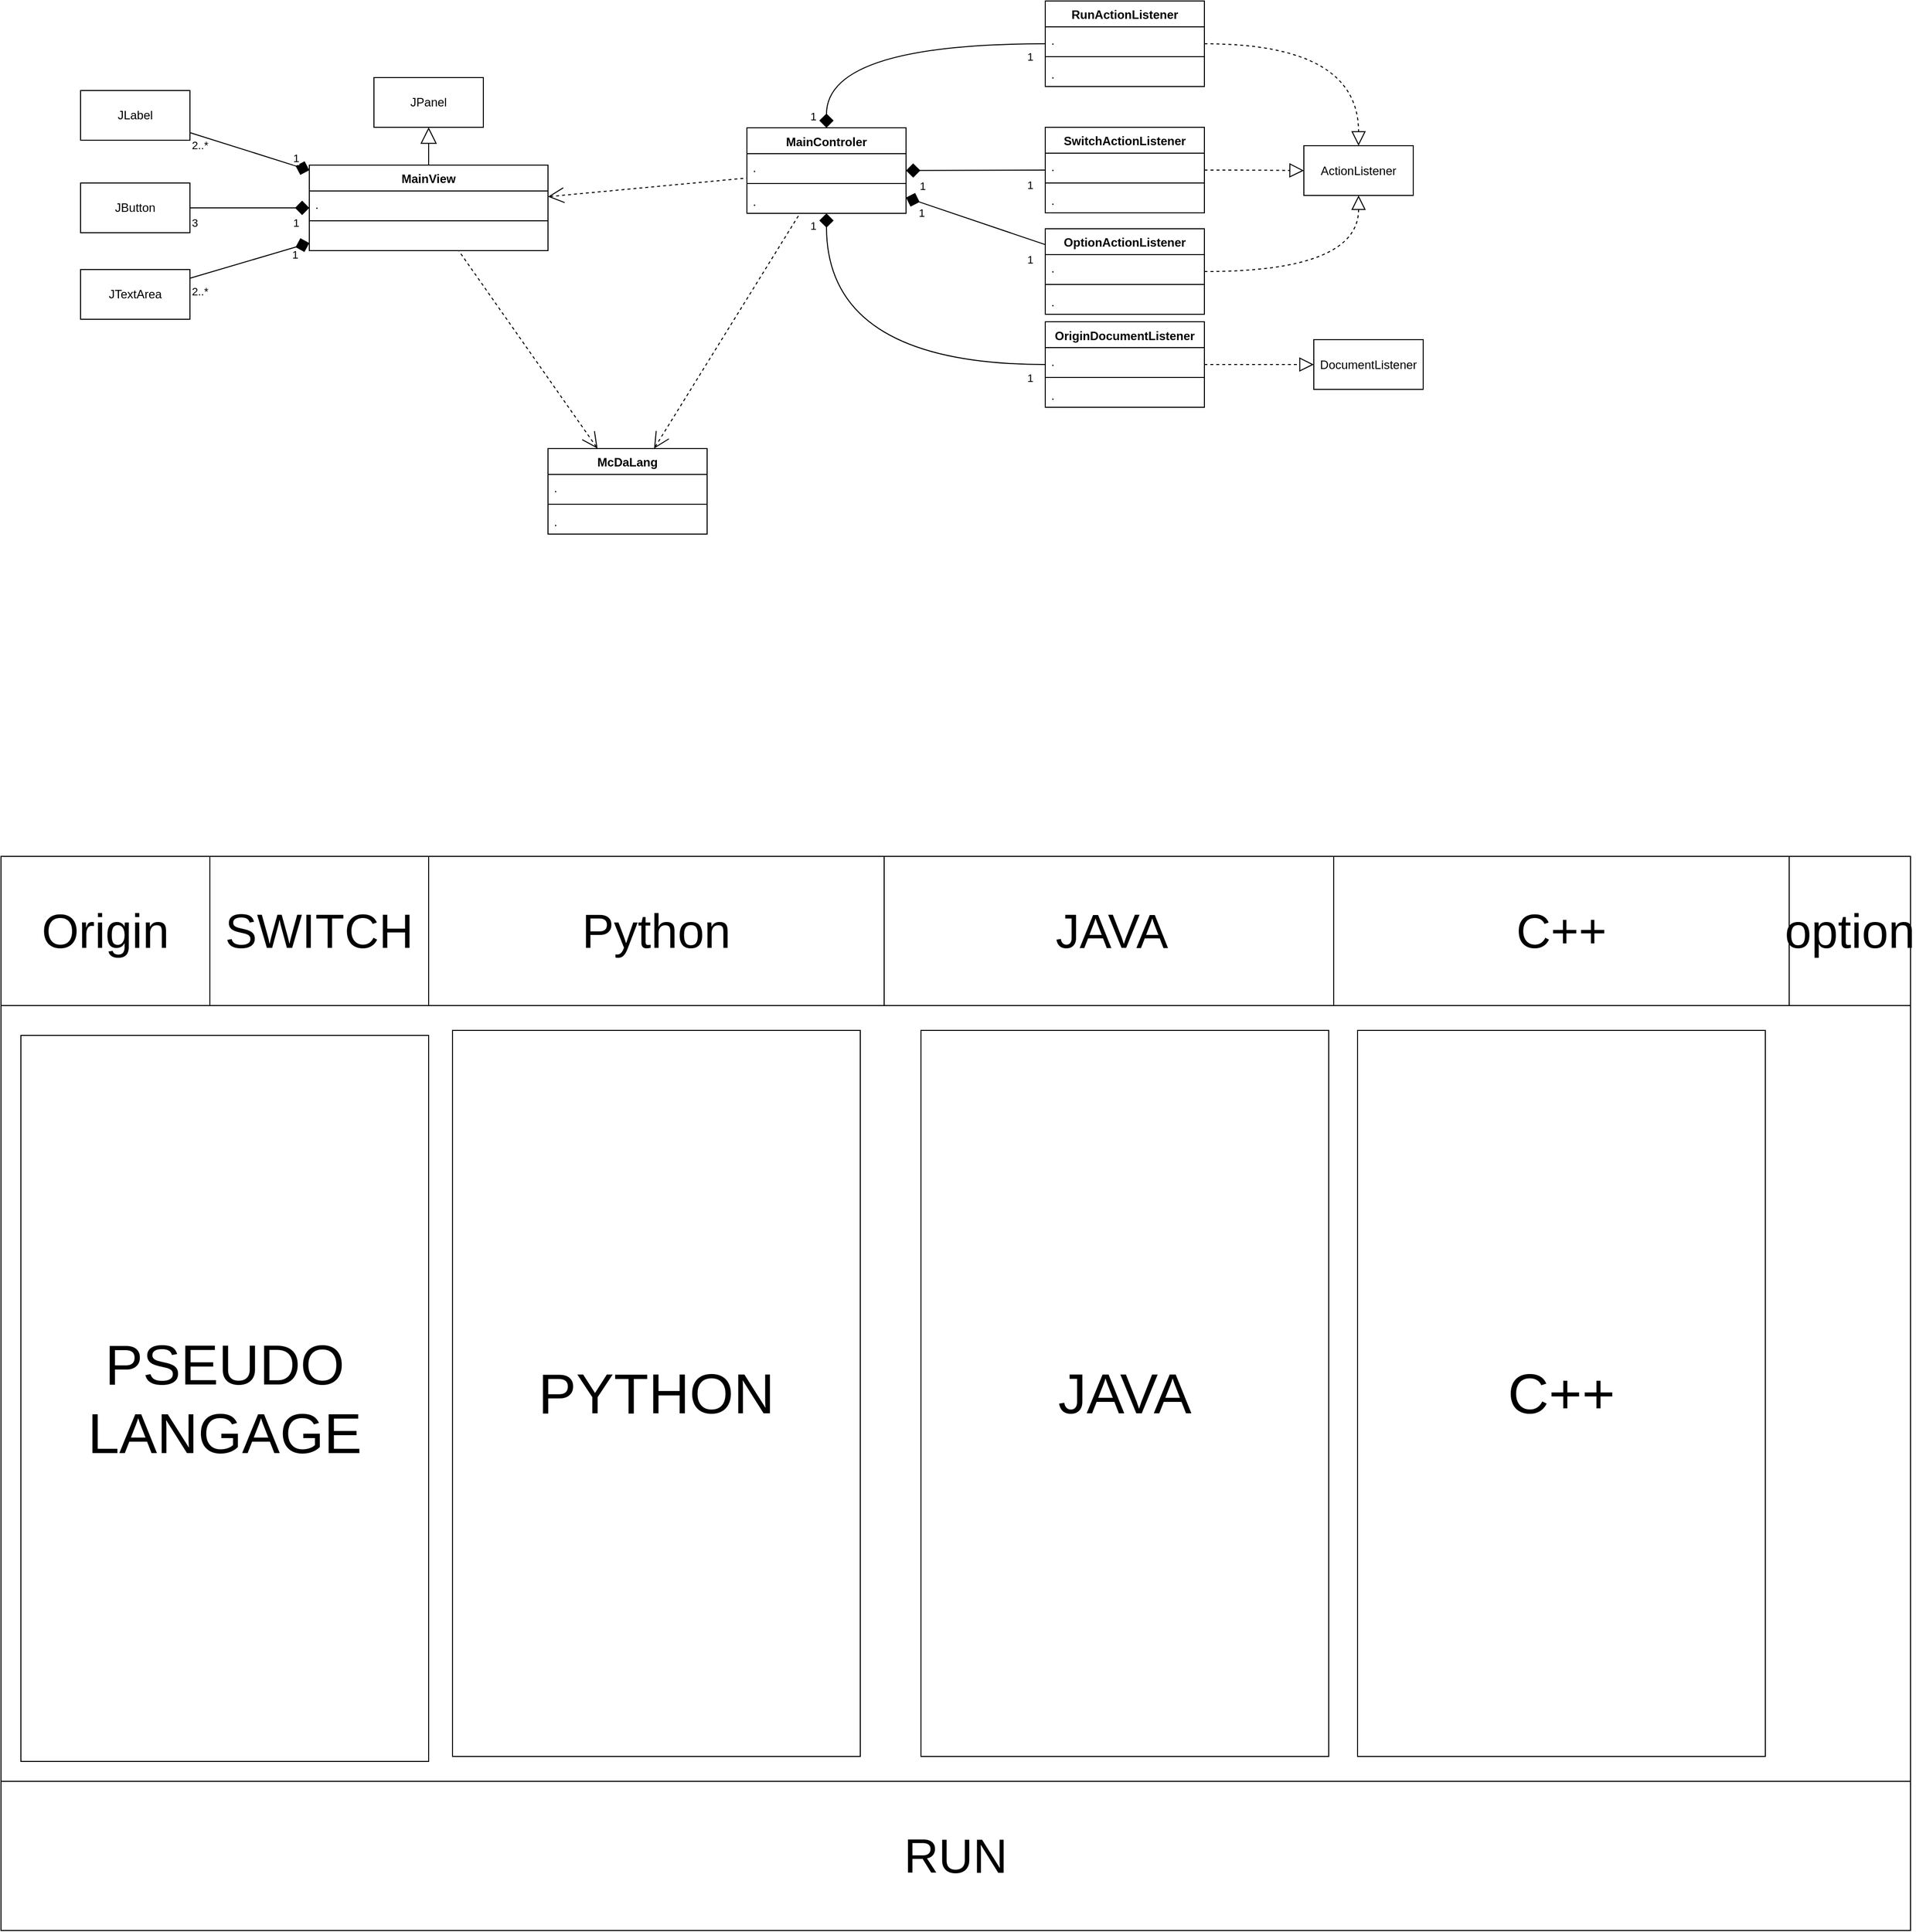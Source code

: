 <mxfile version="26.0.16">
  <diagram name="Page-1" id="kA2rM4WstIDJVsflA-c7">
    <mxGraphModel dx="519" dy="986" grid="1" gridSize="10" guides="1" tooltips="1" connect="1" arrows="1" fold="1" page="1" pageScale="1" pageWidth="827" pageHeight="1169" math="0" shadow="0">
      <root>
        <mxCell id="0" />
        <mxCell id="1" parent="0" />
        <mxCell id="Ok_GLmIAVmcswBJtBPfv-15" value="MainView" style="swimlane;fontStyle=1;align=center;verticalAlign=top;childLayout=stackLayout;horizontal=1;startSize=26;horizontalStack=0;resizeParent=1;resizeParentMax=0;resizeLast=0;collapsible=1;marginBottom=0;whiteSpace=wrap;html=1;" parent="1" vertex="1">
          <mxGeometry x="400" y="165" width="240" height="86" as="geometry" />
        </mxCell>
        <mxCell id="Ok_GLmIAVmcswBJtBPfv-20" value="." style="text;strokeColor=none;fillColor=none;align=left;verticalAlign=top;spacingLeft=4;spacingRight=4;overflow=hidden;rotatable=0;points=[[0,0.5],[1,0.5]];portConstraint=eastwest;whiteSpace=wrap;html=1;" parent="Ok_GLmIAVmcswBJtBPfv-15" vertex="1">
          <mxGeometry y="26" width="240" height="26" as="geometry" />
        </mxCell>
        <mxCell id="Ok_GLmIAVmcswBJtBPfv-17" value="" style="line;strokeWidth=1;fillColor=none;align=left;verticalAlign=middle;spacingTop=-1;spacingLeft=3;spacingRight=3;rotatable=0;labelPosition=right;points=[];portConstraint=eastwest;strokeColor=inherit;" parent="Ok_GLmIAVmcswBJtBPfv-15" vertex="1">
          <mxGeometry y="52" width="240" height="8" as="geometry" />
        </mxCell>
        <mxCell id="Ok_GLmIAVmcswBJtBPfv-24" style="text;strokeColor=none;fillColor=none;align=left;verticalAlign=top;spacingLeft=4;spacingRight=4;overflow=hidden;rotatable=0;points=[[0,0.5],[1,0.5]];portConstraint=eastwest;whiteSpace=wrap;html=1;" parent="Ok_GLmIAVmcswBJtBPfv-15" vertex="1">
          <mxGeometry y="60" width="240" height="26" as="geometry" />
        </mxCell>
        <mxCell id="_7z-RG3UbTYtQ728K_5n-1" value="JLabel" style="html=1;whiteSpace=wrap;" parent="1" vertex="1">
          <mxGeometry x="170" y="90" width="110" height="50" as="geometry" />
        </mxCell>
        <mxCell id="_7z-RG3UbTYtQ728K_5n-2" value="JTextArea" style="html=1;whiteSpace=wrap;" parent="1" vertex="1">
          <mxGeometry x="170" y="270" width="110" height="50" as="geometry" />
        </mxCell>
        <mxCell id="_7z-RG3UbTYtQ728K_5n-3" value="JButton" style="html=1;whiteSpace=wrap;" parent="1" vertex="1">
          <mxGeometry x="170" y="183" width="110" height="50" as="geometry" />
        </mxCell>
        <mxCell id="_7z-RG3UbTYtQ728K_5n-7" value="MainControler" style="swimlane;fontStyle=1;align=center;verticalAlign=top;childLayout=stackLayout;horizontal=1;startSize=26;horizontalStack=0;resizeParent=1;resizeParentMax=0;resizeLast=0;collapsible=1;marginBottom=0;whiteSpace=wrap;html=1;" parent="1" vertex="1">
          <mxGeometry x="840" y="127.5" width="160" height="86" as="geometry" />
        </mxCell>
        <mxCell id="_7z-RG3UbTYtQ728K_5n-8" value="." style="text;strokeColor=none;fillColor=none;align=left;verticalAlign=top;spacingLeft=4;spacingRight=4;overflow=hidden;rotatable=0;points=[[0,0.5],[1,0.5]];portConstraint=eastwest;whiteSpace=wrap;html=1;" parent="_7z-RG3UbTYtQ728K_5n-7" vertex="1">
          <mxGeometry y="26" width="160" height="26" as="geometry" />
        </mxCell>
        <mxCell id="_7z-RG3UbTYtQ728K_5n-9" value="" style="line;strokeWidth=1;fillColor=none;align=left;verticalAlign=middle;spacingTop=-1;spacingLeft=3;spacingRight=3;rotatable=0;labelPosition=right;points=[];portConstraint=eastwest;strokeColor=inherit;" parent="_7z-RG3UbTYtQ728K_5n-7" vertex="1">
          <mxGeometry y="52" width="160" height="8" as="geometry" />
        </mxCell>
        <mxCell id="_7z-RG3UbTYtQ728K_5n-10" value="." style="text;strokeColor=none;fillColor=none;align=left;verticalAlign=top;spacingLeft=4;spacingRight=4;overflow=hidden;rotatable=0;points=[[0,0.5],[1,0.5]];portConstraint=eastwest;whiteSpace=wrap;html=1;" parent="_7z-RG3UbTYtQ728K_5n-7" vertex="1">
          <mxGeometry y="60" width="160" height="26" as="geometry" />
        </mxCell>
        <mxCell id="_7z-RG3UbTYtQ728K_5n-11" value="RunActionListener" style="swimlane;fontStyle=1;align=center;verticalAlign=top;childLayout=stackLayout;horizontal=1;startSize=26;horizontalStack=0;resizeParent=1;resizeParentMax=0;resizeLast=0;collapsible=1;marginBottom=0;whiteSpace=wrap;html=1;" parent="1" vertex="1">
          <mxGeometry x="1140" width="160" height="86" as="geometry" />
        </mxCell>
        <mxCell id="_7z-RG3UbTYtQ728K_5n-12" value="." style="text;strokeColor=none;fillColor=none;align=left;verticalAlign=top;spacingLeft=4;spacingRight=4;overflow=hidden;rotatable=0;points=[[0,0.5],[1,0.5]];portConstraint=eastwest;whiteSpace=wrap;html=1;" parent="_7z-RG3UbTYtQ728K_5n-11" vertex="1">
          <mxGeometry y="26" width="160" height="26" as="geometry" />
        </mxCell>
        <mxCell id="_7z-RG3UbTYtQ728K_5n-13" value="" style="line;strokeWidth=1;fillColor=none;align=left;verticalAlign=middle;spacingTop=-1;spacingLeft=3;spacingRight=3;rotatable=0;labelPosition=right;points=[];portConstraint=eastwest;strokeColor=inherit;" parent="_7z-RG3UbTYtQ728K_5n-11" vertex="1">
          <mxGeometry y="52" width="160" height="8" as="geometry" />
        </mxCell>
        <mxCell id="_7z-RG3UbTYtQ728K_5n-14" value="." style="text;strokeColor=none;fillColor=none;align=left;verticalAlign=top;spacingLeft=4;spacingRight=4;overflow=hidden;rotatable=0;points=[[0,0.5],[1,0.5]];portConstraint=eastwest;whiteSpace=wrap;html=1;" parent="_7z-RG3UbTYtQ728K_5n-11" vertex="1">
          <mxGeometry y="60" width="160" height="26" as="geometry" />
        </mxCell>
        <mxCell id="_7z-RG3UbTYtQ728K_5n-15" value="SwitchActionListener" style="swimlane;fontStyle=1;align=center;verticalAlign=top;childLayout=stackLayout;horizontal=1;startSize=26;horizontalStack=0;resizeParent=1;resizeParentMax=0;resizeLast=0;collapsible=1;marginBottom=0;whiteSpace=wrap;html=1;" parent="1" vertex="1">
          <mxGeometry x="1140" y="127" width="160" height="86" as="geometry" />
        </mxCell>
        <mxCell id="_7z-RG3UbTYtQ728K_5n-16" value="." style="text;strokeColor=none;fillColor=none;align=left;verticalAlign=top;spacingLeft=4;spacingRight=4;overflow=hidden;rotatable=0;points=[[0,0.5],[1,0.5]];portConstraint=eastwest;whiteSpace=wrap;html=1;" parent="_7z-RG3UbTYtQ728K_5n-15" vertex="1">
          <mxGeometry y="26" width="160" height="26" as="geometry" />
        </mxCell>
        <mxCell id="_7z-RG3UbTYtQ728K_5n-17" value="" style="line;strokeWidth=1;fillColor=none;align=left;verticalAlign=middle;spacingTop=-1;spacingLeft=3;spacingRight=3;rotatable=0;labelPosition=right;points=[];portConstraint=eastwest;strokeColor=inherit;" parent="_7z-RG3UbTYtQ728K_5n-15" vertex="1">
          <mxGeometry y="52" width="160" height="8" as="geometry" />
        </mxCell>
        <mxCell id="_7z-RG3UbTYtQ728K_5n-18" value="." style="text;strokeColor=none;fillColor=none;align=left;verticalAlign=top;spacingLeft=4;spacingRight=4;overflow=hidden;rotatable=0;points=[[0,0.5],[1,0.5]];portConstraint=eastwest;whiteSpace=wrap;html=1;" parent="_7z-RG3UbTYtQ728K_5n-15" vertex="1">
          <mxGeometry y="60" width="160" height="26" as="geometry" />
        </mxCell>
        <mxCell id="_7z-RG3UbTYtQ728K_5n-19" value="OriginDocumentListener" style="swimlane;fontStyle=1;align=center;verticalAlign=top;childLayout=stackLayout;horizontal=1;startSize=26;horizontalStack=0;resizeParent=1;resizeParentMax=0;resizeLast=0;collapsible=1;marginBottom=0;whiteSpace=wrap;html=1;" parent="1" vertex="1">
          <mxGeometry x="1140" y="322.5" width="160" height="86" as="geometry" />
        </mxCell>
        <mxCell id="_7z-RG3UbTYtQ728K_5n-20" value="." style="text;strokeColor=none;fillColor=none;align=left;verticalAlign=top;spacingLeft=4;spacingRight=4;overflow=hidden;rotatable=0;points=[[0,0.5],[1,0.5]];portConstraint=eastwest;whiteSpace=wrap;html=1;" parent="_7z-RG3UbTYtQ728K_5n-19" vertex="1">
          <mxGeometry y="26" width="160" height="26" as="geometry" />
        </mxCell>
        <mxCell id="_7z-RG3UbTYtQ728K_5n-21" value="" style="line;strokeWidth=1;fillColor=none;align=left;verticalAlign=middle;spacingTop=-1;spacingLeft=3;spacingRight=3;rotatable=0;labelPosition=right;points=[];portConstraint=eastwest;strokeColor=inherit;" parent="_7z-RG3UbTYtQ728K_5n-19" vertex="1">
          <mxGeometry y="52" width="160" height="8" as="geometry" />
        </mxCell>
        <mxCell id="_7z-RG3UbTYtQ728K_5n-22" value="." style="text;strokeColor=none;fillColor=none;align=left;verticalAlign=top;spacingLeft=4;spacingRight=4;overflow=hidden;rotatable=0;points=[[0,0.5],[1,0.5]];portConstraint=eastwest;whiteSpace=wrap;html=1;" parent="_7z-RG3UbTYtQ728K_5n-19" vertex="1">
          <mxGeometry y="60" width="160" height="26" as="geometry" />
        </mxCell>
        <mxCell id="_7z-RG3UbTYtQ728K_5n-24" value="ActionListener" style="html=1;whiteSpace=wrap;" parent="1" vertex="1">
          <mxGeometry x="1400" y="145.5" width="110" height="50" as="geometry" />
        </mxCell>
        <mxCell id="_7z-RG3UbTYtQ728K_5n-25" value="DocumentListener" style="html=1;whiteSpace=wrap;" parent="1" vertex="1">
          <mxGeometry x="1410" y="340.5" width="110" height="50" as="geometry" />
        </mxCell>
        <mxCell id="_7z-RG3UbTYtQ728K_5n-39" value="" style="endArrow=diamond;html=1;endSize=12;startArrow=none;startSize=14;startFill=0;rounded=0;endFill=1;" parent="1" source="_7z-RG3UbTYtQ728K_5n-1" target="Ok_GLmIAVmcswBJtBPfv-15" edge="1">
          <mxGeometry relative="1" as="geometry">
            <mxPoint x="370" y="300" as="sourcePoint" />
            <mxPoint x="530" y="300" as="targetPoint" />
          </mxGeometry>
        </mxCell>
        <mxCell id="_7z-RG3UbTYtQ728K_5n-40" value="2..*" style="edgeLabel;resizable=0;html=1;align=left;verticalAlign=top;" parent="_7z-RG3UbTYtQ728K_5n-39" connectable="0" vertex="1">
          <mxGeometry x="-1" relative="1" as="geometry" />
        </mxCell>
        <mxCell id="_7z-RG3UbTYtQ728K_5n-41" value="1" style="edgeLabel;resizable=0;html=1;align=right;verticalAlign=top;" parent="_7z-RG3UbTYtQ728K_5n-39" connectable="0" vertex="1">
          <mxGeometry x="1" relative="1" as="geometry">
            <mxPoint x="-10" y="-25" as="offset" />
          </mxGeometry>
        </mxCell>
        <mxCell id="_7z-RG3UbTYtQ728K_5n-43" value="" style="endArrow=diamond;html=1;endSize=12;startArrow=none;startSize=14;startFill=0;rounded=0;endFill=1;" parent="1" source="_7z-RG3UbTYtQ728K_5n-3" target="Ok_GLmIAVmcswBJtBPfv-15" edge="1">
          <mxGeometry relative="1" as="geometry">
            <mxPoint x="290" y="125" as="sourcePoint" />
            <mxPoint x="530" y="175" as="targetPoint" />
          </mxGeometry>
        </mxCell>
        <mxCell id="_7z-RG3UbTYtQ728K_5n-44" value="3" style="edgeLabel;resizable=0;html=1;align=left;verticalAlign=top;" parent="_7z-RG3UbTYtQ728K_5n-43" connectable="0" vertex="1">
          <mxGeometry x="-1" relative="1" as="geometry">
            <mxPoint y="2" as="offset" />
          </mxGeometry>
        </mxCell>
        <mxCell id="_7z-RG3UbTYtQ728K_5n-45" value="1" style="edgeLabel;resizable=0;html=1;align=right;verticalAlign=top;" parent="_7z-RG3UbTYtQ728K_5n-43" connectable="0" vertex="1">
          <mxGeometry x="1" relative="1" as="geometry">
            <mxPoint x="-10" y="2" as="offset" />
          </mxGeometry>
        </mxCell>
        <mxCell id="_7z-RG3UbTYtQ728K_5n-46" value="" style="endArrow=diamond;html=1;endSize=12;startArrow=none;startSize=14;startFill=0;rounded=0;endFill=1;" parent="1" source="_7z-RG3UbTYtQ728K_5n-2" target="Ok_GLmIAVmcswBJtBPfv-15" edge="1">
          <mxGeometry relative="1" as="geometry">
            <mxPoint x="290" y="125" as="sourcePoint" />
            <mxPoint x="530" y="175" as="targetPoint" />
          </mxGeometry>
        </mxCell>
        <mxCell id="_7z-RG3UbTYtQ728K_5n-47" value="2..*" style="edgeLabel;resizable=0;html=1;align=left;verticalAlign=top;" parent="_7z-RG3UbTYtQ728K_5n-46" connectable="0" vertex="1">
          <mxGeometry x="-1" relative="1" as="geometry" />
        </mxCell>
        <mxCell id="_7z-RG3UbTYtQ728K_5n-48" value="1" style="edgeLabel;resizable=0;html=1;align=right;verticalAlign=top;" parent="_7z-RG3UbTYtQ728K_5n-46" connectable="0" vertex="1">
          <mxGeometry x="1" relative="1" as="geometry">
            <mxPoint x="-10" y="-1" as="offset" />
          </mxGeometry>
        </mxCell>
        <mxCell id="_7z-RG3UbTYtQ728K_5n-49" value="" style="endArrow=diamond;html=1;endSize=12;startArrow=none;startSize=14;startFill=0;rounded=0;endFill=1;edgeStyle=orthogonalEdgeStyle;curved=1;" parent="1" source="_7z-RG3UbTYtQ728K_5n-11" target="_7z-RG3UbTYtQ728K_5n-7" edge="1">
          <mxGeometry relative="1" as="geometry">
            <mxPoint x="420" y="87.5" as="sourcePoint" />
            <mxPoint x="660" y="137.5" as="targetPoint" />
          </mxGeometry>
        </mxCell>
        <mxCell id="_7z-RG3UbTYtQ728K_5n-50" value="1" style="edgeLabel;resizable=0;html=1;align=left;verticalAlign=top;" parent="_7z-RG3UbTYtQ728K_5n-49" connectable="0" vertex="1">
          <mxGeometry x="-1" relative="1" as="geometry">
            <mxPoint x="-20" as="offset" />
          </mxGeometry>
        </mxCell>
        <mxCell id="_7z-RG3UbTYtQ728K_5n-51" value="1" style="edgeLabel;resizable=0;html=1;align=right;verticalAlign=top;" parent="_7z-RG3UbTYtQ728K_5n-49" connectable="0" vertex="1">
          <mxGeometry x="1" relative="1" as="geometry">
            <mxPoint x="-10" y="-25" as="offset" />
          </mxGeometry>
        </mxCell>
        <mxCell id="_7z-RG3UbTYtQ728K_5n-52" value="" style="endArrow=diamond;html=1;endSize=12;startArrow=none;startSize=14;startFill=0;rounded=0;endFill=1;edgeStyle=orthogonalEdgeStyle;curved=1;" parent="1" source="_7z-RG3UbTYtQ728K_5n-15" target="_7z-RG3UbTYtQ728K_5n-7" edge="1">
          <mxGeometry relative="1" as="geometry">
            <mxPoint x="1180" y="108.5" as="sourcePoint" />
            <mxPoint x="1010" y="180.5" as="targetPoint" />
          </mxGeometry>
        </mxCell>
        <mxCell id="_7z-RG3UbTYtQ728K_5n-53" value="1" style="edgeLabel;resizable=0;html=1;align=left;verticalAlign=top;" parent="_7z-RG3UbTYtQ728K_5n-52" connectable="0" vertex="1">
          <mxGeometry x="-1" relative="1" as="geometry">
            <mxPoint x="-20" y="2" as="offset" />
          </mxGeometry>
        </mxCell>
        <mxCell id="_7z-RG3UbTYtQ728K_5n-54" value="1" style="edgeLabel;resizable=0;html=1;align=right;verticalAlign=top;" parent="_7z-RG3UbTYtQ728K_5n-52" connectable="0" vertex="1">
          <mxGeometry x="1" relative="1" as="geometry">
            <mxPoint x="20" y="2" as="offset" />
          </mxGeometry>
        </mxCell>
        <mxCell id="_7z-RG3UbTYtQ728K_5n-55" value="" style="endArrow=diamond;html=1;endSize=12;startArrow=none;startSize=14;startFill=0;rounded=0;endFill=1;edgeStyle=orthogonalEdgeStyle;curved=1;" parent="1" source="_7z-RG3UbTYtQ728K_5n-19" target="_7z-RG3UbTYtQ728K_5n-7" edge="1">
          <mxGeometry relative="1" as="geometry">
            <mxPoint x="1180" y="235.5" as="sourcePoint" />
            <mxPoint x="1010" y="180.5" as="targetPoint" />
          </mxGeometry>
        </mxCell>
        <mxCell id="_7z-RG3UbTYtQ728K_5n-56" value="1" style="edgeLabel;resizable=0;html=1;align=left;verticalAlign=top;" parent="_7z-RG3UbTYtQ728K_5n-55" connectable="0" vertex="1">
          <mxGeometry x="-1" relative="1" as="geometry">
            <mxPoint x="-20" as="offset" />
          </mxGeometry>
        </mxCell>
        <mxCell id="_7z-RG3UbTYtQ728K_5n-57" value="1" style="edgeLabel;resizable=0;html=1;align=right;verticalAlign=top;" parent="_7z-RG3UbTYtQ728K_5n-55" connectable="0" vertex="1">
          <mxGeometry x="1" relative="1" as="geometry">
            <mxPoint x="-10" y="-1" as="offset" />
          </mxGeometry>
        </mxCell>
        <mxCell id="_7z-RG3UbTYtQ728K_5n-58" value="" style="endArrow=block;html=1;endSize=12;startArrow=none;startSize=14;startFill=0;rounded=0;endFill=0;edgeStyle=orthogonalEdgeStyle;curved=1;dashed=1;" parent="1" source="_7z-RG3UbTYtQ728K_5n-11" target="_7z-RG3UbTYtQ728K_5n-24" edge="1">
          <mxGeometry relative="1" as="geometry">
            <mxPoint x="1150" y="52.5" as="sourcePoint" />
            <mxPoint x="930" y="137.5" as="targetPoint" />
          </mxGeometry>
        </mxCell>
        <mxCell id="_7z-RG3UbTYtQ728K_5n-61" value="" style="endArrow=block;html=1;endSize=12;startArrow=none;startSize=14;startFill=0;rounded=0;endFill=0;edgeStyle=orthogonalEdgeStyle;curved=1;dashed=1;" parent="1" source="_7z-RG3UbTYtQ728K_5n-15" target="_7z-RG3UbTYtQ728K_5n-24" edge="1">
          <mxGeometry relative="1" as="geometry">
            <mxPoint x="1310" y="52.5" as="sourcePoint" />
            <mxPoint x="1465" y="151.5" as="targetPoint" />
          </mxGeometry>
        </mxCell>
        <mxCell id="_7z-RG3UbTYtQ728K_5n-62" value="" style="endArrow=block;html=1;endSize=12;startArrow=none;startSize=14;startFill=0;rounded=0;endFill=0;edgeStyle=orthogonalEdgeStyle;curved=1;dashed=1;" parent="1" source="_7z-RG3UbTYtQ728K_5n-19" target="_7z-RG3UbTYtQ728K_5n-25" edge="1">
          <mxGeometry relative="1" as="geometry">
            <mxPoint x="1310" y="180.5" as="sourcePoint" />
            <mxPoint x="1410" y="176.5" as="targetPoint" />
          </mxGeometry>
        </mxCell>
        <mxCell id="_7z-RG3UbTYtQ728K_5n-63" value="OptionActionListener" style="swimlane;fontStyle=1;align=center;verticalAlign=top;childLayout=stackLayout;horizontal=1;startSize=26;horizontalStack=0;resizeParent=1;resizeParentMax=0;resizeLast=0;collapsible=1;marginBottom=0;whiteSpace=wrap;html=1;" parent="1" vertex="1">
          <mxGeometry x="1140" y="229" width="160" height="86" as="geometry" />
        </mxCell>
        <mxCell id="_7z-RG3UbTYtQ728K_5n-64" value="." style="text;strokeColor=none;fillColor=none;align=left;verticalAlign=top;spacingLeft=4;spacingRight=4;overflow=hidden;rotatable=0;points=[[0,0.5],[1,0.5]];portConstraint=eastwest;whiteSpace=wrap;html=1;" parent="_7z-RG3UbTYtQ728K_5n-63" vertex="1">
          <mxGeometry y="26" width="160" height="26" as="geometry" />
        </mxCell>
        <mxCell id="_7z-RG3UbTYtQ728K_5n-65" value="" style="line;strokeWidth=1;fillColor=none;align=left;verticalAlign=middle;spacingTop=-1;spacingLeft=3;spacingRight=3;rotatable=0;labelPosition=right;points=[];portConstraint=eastwest;strokeColor=inherit;" parent="_7z-RG3UbTYtQ728K_5n-63" vertex="1">
          <mxGeometry y="52" width="160" height="8" as="geometry" />
        </mxCell>
        <mxCell id="_7z-RG3UbTYtQ728K_5n-66" value="." style="text;strokeColor=none;fillColor=none;align=left;verticalAlign=top;spacingLeft=4;spacingRight=4;overflow=hidden;rotatable=0;points=[[0,0.5],[1,0.5]];portConstraint=eastwest;whiteSpace=wrap;html=1;" parent="_7z-RG3UbTYtQ728K_5n-63" vertex="1">
          <mxGeometry y="60" width="160" height="26" as="geometry" />
        </mxCell>
        <mxCell id="_7z-RG3UbTYtQ728K_5n-67" value="JPanel" style="html=1;whiteSpace=wrap;" parent="1" vertex="1">
          <mxGeometry x="465" y="77" width="110" height="50" as="geometry" />
        </mxCell>
        <mxCell id="_7z-RG3UbTYtQ728K_5n-69" value="" style="endArrow=none;html=1;endSize=12;startArrow=block;startSize=14;startFill=0;rounded=0;endFill=1;edgeStyle=orthogonalEdgeStyle;curved=1;" parent="1" source="_7z-RG3UbTYtQ728K_5n-67" target="Ok_GLmIAVmcswBJtBPfv-15" edge="1">
          <mxGeometry relative="1" as="geometry">
            <mxPoint x="300" y="456.517" as="sourcePoint" />
            <mxPoint x="540" y="330" as="targetPoint" />
          </mxGeometry>
        </mxCell>
        <mxCell id="_7z-RG3UbTYtQ728K_5n-75" value="" style="endArrow=block;html=1;endSize=12;startArrow=none;startSize=14;startFill=0;rounded=0;endFill=0;edgeStyle=orthogonalEdgeStyle;curved=1;dashed=1;" parent="1" source="_7z-RG3UbTYtQ728K_5n-63" target="_7z-RG3UbTYtQ728K_5n-24" edge="1">
          <mxGeometry relative="1" as="geometry">
            <mxPoint x="1310" y="179.5" as="sourcePoint" />
            <mxPoint x="1410" y="180.5" as="targetPoint" />
          </mxGeometry>
        </mxCell>
        <mxCell id="_7z-RG3UbTYtQ728K_5n-76" value="" style="rounded=0;whiteSpace=wrap;html=1;" parent="1" vertex="1">
          <mxGeometry x="90" y="860" width="1920" height="1080" as="geometry" />
        </mxCell>
        <mxCell id="_7z-RG3UbTYtQ728K_5n-77" value="&lt;font style=&quot;font-size: 48px;&quot;&gt;RUN&lt;/font&gt;" style="rounded=0;whiteSpace=wrap;html=1;" parent="1" vertex="1">
          <mxGeometry x="90" y="1790" width="1920" height="150" as="geometry" />
        </mxCell>
        <mxCell id="_7z-RG3UbTYtQ728K_5n-78" value="&lt;font style=&quot;font-size: 48px;&quot;&gt;Origin&lt;/font&gt;" style="rounded=0;whiteSpace=wrap;html=1;" parent="1" vertex="1">
          <mxGeometry x="90" y="860" width="210" height="150" as="geometry" />
        </mxCell>
        <mxCell id="_7z-RG3UbTYtQ728K_5n-79" value="&lt;span style=&quot;font-size: 48px;&quot;&gt;Python&lt;/span&gt;" style="rounded=0;whiteSpace=wrap;html=1;" parent="1" vertex="1">
          <mxGeometry x="520" y="860" width="458" height="150" as="geometry" />
        </mxCell>
        <mxCell id="_7z-RG3UbTYtQ728K_5n-80" value="&lt;span style=&quot;font-size: 48px;&quot;&gt;SWITCH&lt;/span&gt;" style="rounded=0;whiteSpace=wrap;html=1;" parent="1" vertex="1">
          <mxGeometry x="300" y="860" width="220" height="150" as="geometry" />
        </mxCell>
        <mxCell id="_7z-RG3UbTYtQ728K_5n-81" value="&lt;span style=&quot;font-size: 57px;&quot;&gt;PSEUDO LANGAGE&lt;/span&gt;" style="rounded=0;whiteSpace=wrap;html=1;" parent="1" vertex="1">
          <mxGeometry x="110" y="1040" width="410" height="730" as="geometry" />
        </mxCell>
        <mxCell id="_7z-RG3UbTYtQ728K_5n-82" value="&lt;span style=&quot;font-size: 57px;&quot;&gt;PYTHON&lt;/span&gt;" style="rounded=0;whiteSpace=wrap;html=1;" parent="1" vertex="1">
          <mxGeometry x="544" y="1035" width="410" height="730" as="geometry" />
        </mxCell>
        <mxCell id="_7z-RG3UbTYtQ728K_5n-83" value="&lt;span style=&quot;font-size: 57px;&quot;&gt;JAVA&lt;/span&gt;" style="rounded=0;whiteSpace=wrap;html=1;" parent="1" vertex="1">
          <mxGeometry x="1015" y="1035" width="410" height="730" as="geometry" />
        </mxCell>
        <mxCell id="_7z-RG3UbTYtQ728K_5n-84" value="&lt;span style=&quot;font-size: 57px;&quot;&gt;C++&lt;/span&gt;" style="rounded=0;whiteSpace=wrap;html=1;" parent="1" vertex="1">
          <mxGeometry x="1454" y="1035" width="410" height="730" as="geometry" />
        </mxCell>
        <mxCell id="_7z-RG3UbTYtQ728K_5n-85" value="&lt;span style=&quot;font-size: 48px;&quot;&gt;JAVA&lt;/span&gt;&lt;span style=&quot;color: rgba(0, 0, 0, 0); font-family: monospace; font-size: 0px; text-align: start; text-wrap-mode: nowrap;&quot;&gt;%3CmxGraphModel%3E%3Croot%3E%3CmxCell%20id%3D%220%22%2F%3E%3CmxCell%20id%3D%221%22%20parent%3D%220%22%2F%3E%3CmxCell%20id%3D%222%22%20value%3D%22%26lt%3Bspan%20style%3D%26quot%3Bfont-size%3A%2048px%3B%26quot%3B%26gt%3BPython%26lt%3B%2Fspan%26gt%3B%22%20style%3D%22rounded%3D0%3BwhiteSpace%3Dwrap%3Bhtml%3D1%3B%22%20vertex%3D%221%22%20parent%3D%221%22%3E%3CmxGeometry%20x%3D%22520%22%20y%3D%22860%22%20width%3D%22490%22%20height%3D%22150%22%20as%3D%22geometry%22%2F%3E%3C%2FmxCell%3E%3C%2Froot%3E%3C%2FmxGraphModel%3E&lt;/span&gt;" style="rounded=0;whiteSpace=wrap;html=1;" parent="1" vertex="1">
          <mxGeometry x="978" y="860" width="458" height="150" as="geometry" />
        </mxCell>
        <mxCell id="_7z-RG3UbTYtQ728K_5n-86" value="&lt;span style=&quot;font-size: 48px;&quot;&gt;C++&lt;/span&gt;" style="rounded=0;whiteSpace=wrap;html=1;" parent="1" vertex="1">
          <mxGeometry x="1430" y="860" width="458" height="150" as="geometry" />
        </mxCell>
        <mxCell id="_7z-RG3UbTYtQ728K_5n-87" value="&lt;span style=&quot;font-size: 48px;&quot;&gt;option&lt;/span&gt;" style="rounded=0;whiteSpace=wrap;html=1;" parent="1" vertex="1">
          <mxGeometry x="1888" y="860" width="122" height="150" as="geometry" />
        </mxCell>
        <mxCell id="_7z-RG3UbTYtQ728K_5n-88" value="McDaLang" style="swimlane;fontStyle=1;align=center;verticalAlign=top;childLayout=stackLayout;horizontal=1;startSize=26;horizontalStack=0;resizeParent=1;resizeParentMax=0;resizeLast=0;collapsible=1;marginBottom=0;whiteSpace=wrap;html=1;" parent="1" vertex="1">
          <mxGeometry x="640" y="450" width="160" height="86" as="geometry" />
        </mxCell>
        <mxCell id="_7z-RG3UbTYtQ728K_5n-89" value="." style="text;strokeColor=none;fillColor=none;align=left;verticalAlign=top;spacingLeft=4;spacingRight=4;overflow=hidden;rotatable=0;points=[[0,0.5],[1,0.5]];portConstraint=eastwest;whiteSpace=wrap;html=1;" parent="_7z-RG3UbTYtQ728K_5n-88" vertex="1">
          <mxGeometry y="26" width="160" height="26" as="geometry" />
        </mxCell>
        <mxCell id="_7z-RG3UbTYtQ728K_5n-90" value="" style="line;strokeWidth=1;fillColor=none;align=left;verticalAlign=middle;spacingTop=-1;spacingLeft=3;spacingRight=3;rotatable=0;labelPosition=right;points=[];portConstraint=eastwest;strokeColor=inherit;" parent="_7z-RG3UbTYtQ728K_5n-88" vertex="1">
          <mxGeometry y="52" width="160" height="8" as="geometry" />
        </mxCell>
        <mxCell id="_7z-RG3UbTYtQ728K_5n-91" value="." style="text;strokeColor=none;fillColor=none;align=left;verticalAlign=top;spacingLeft=4;spacingRight=4;overflow=hidden;rotatable=0;points=[[0,0.5],[1,0.5]];portConstraint=eastwest;whiteSpace=wrap;html=1;" parent="_7z-RG3UbTYtQ728K_5n-88" vertex="1">
          <mxGeometry y="60" width="160" height="26" as="geometry" />
        </mxCell>
        <mxCell id="_7z-RG3UbTYtQ728K_5n-101" value="" style="endArrow=none;html=1;endSize=12;startArrow=open;startSize=14;startFill=0;rounded=0;endFill=1;dashed=1;" parent="1" source="_7z-RG3UbTYtQ728K_5n-88" target="Ok_GLmIAVmcswBJtBPfv-15" edge="1">
          <mxGeometry relative="1" as="geometry">
            <mxPoint x="730" y="380" as="sourcePoint" />
            <mxPoint x="730" y="460" as="targetPoint" />
          </mxGeometry>
        </mxCell>
        <mxCell id="_7z-RG3UbTYtQ728K_5n-102" value="" style="endArrow=none;html=1;endSize=12;startArrow=open;startSize=14;startFill=0;rounded=0;endFill=1;dashed=1;" parent="1" source="_7z-RG3UbTYtQ728K_5n-88" target="_7z-RG3UbTYtQ728K_5n-7" edge="1">
          <mxGeometry relative="1" as="geometry">
            <mxPoint x="700" y="460" as="sourcePoint" />
            <mxPoint x="560" y="261" as="targetPoint" />
          </mxGeometry>
        </mxCell>
        <mxCell id="_7z-RG3UbTYtQ728K_5n-103" value="" style="endArrow=none;html=1;endSize=12;startArrow=open;startSize=14;startFill=0;rounded=0;endFill=1;dashed=1;" parent="1" source="Ok_GLmIAVmcswBJtBPfv-15" target="_7z-RG3UbTYtQ728K_5n-7" edge="1">
          <mxGeometry relative="1" as="geometry">
            <mxPoint x="700" y="460" as="sourcePoint" />
            <mxPoint x="560" y="261" as="targetPoint" />
          </mxGeometry>
        </mxCell>
        <mxCell id="_7z-RG3UbTYtQ728K_5n-104" value="" style="endArrow=diamond;html=1;endSize=12;startArrow=none;startSize=14;startFill=0;rounded=0;endFill=1;strokeColor=default;" parent="1" source="_7z-RG3UbTYtQ728K_5n-63" target="_7z-RG3UbTYtQ728K_5n-7" edge="1">
          <mxGeometry relative="1" as="geometry">
            <mxPoint x="1150" y="180" as="sourcePoint" />
            <mxPoint x="1010" y="180" as="targetPoint" />
          </mxGeometry>
        </mxCell>
        <mxCell id="_7z-RG3UbTYtQ728K_5n-105" value="1" style="edgeLabel;resizable=0;html=1;align=left;verticalAlign=top;" parent="_7z-RG3UbTYtQ728K_5n-104" connectable="0" vertex="1">
          <mxGeometry x="-1" relative="1" as="geometry">
            <mxPoint x="-20" y="2" as="offset" />
          </mxGeometry>
        </mxCell>
        <mxCell id="_7z-RG3UbTYtQ728K_5n-106" value="1" style="edgeLabel;resizable=0;html=1;align=right;verticalAlign=top;" parent="_7z-RG3UbTYtQ728K_5n-104" connectable="0" vertex="1">
          <mxGeometry x="1" relative="1" as="geometry">
            <mxPoint x="20" y="2" as="offset" />
          </mxGeometry>
        </mxCell>
      </root>
    </mxGraphModel>
  </diagram>
</mxfile>
